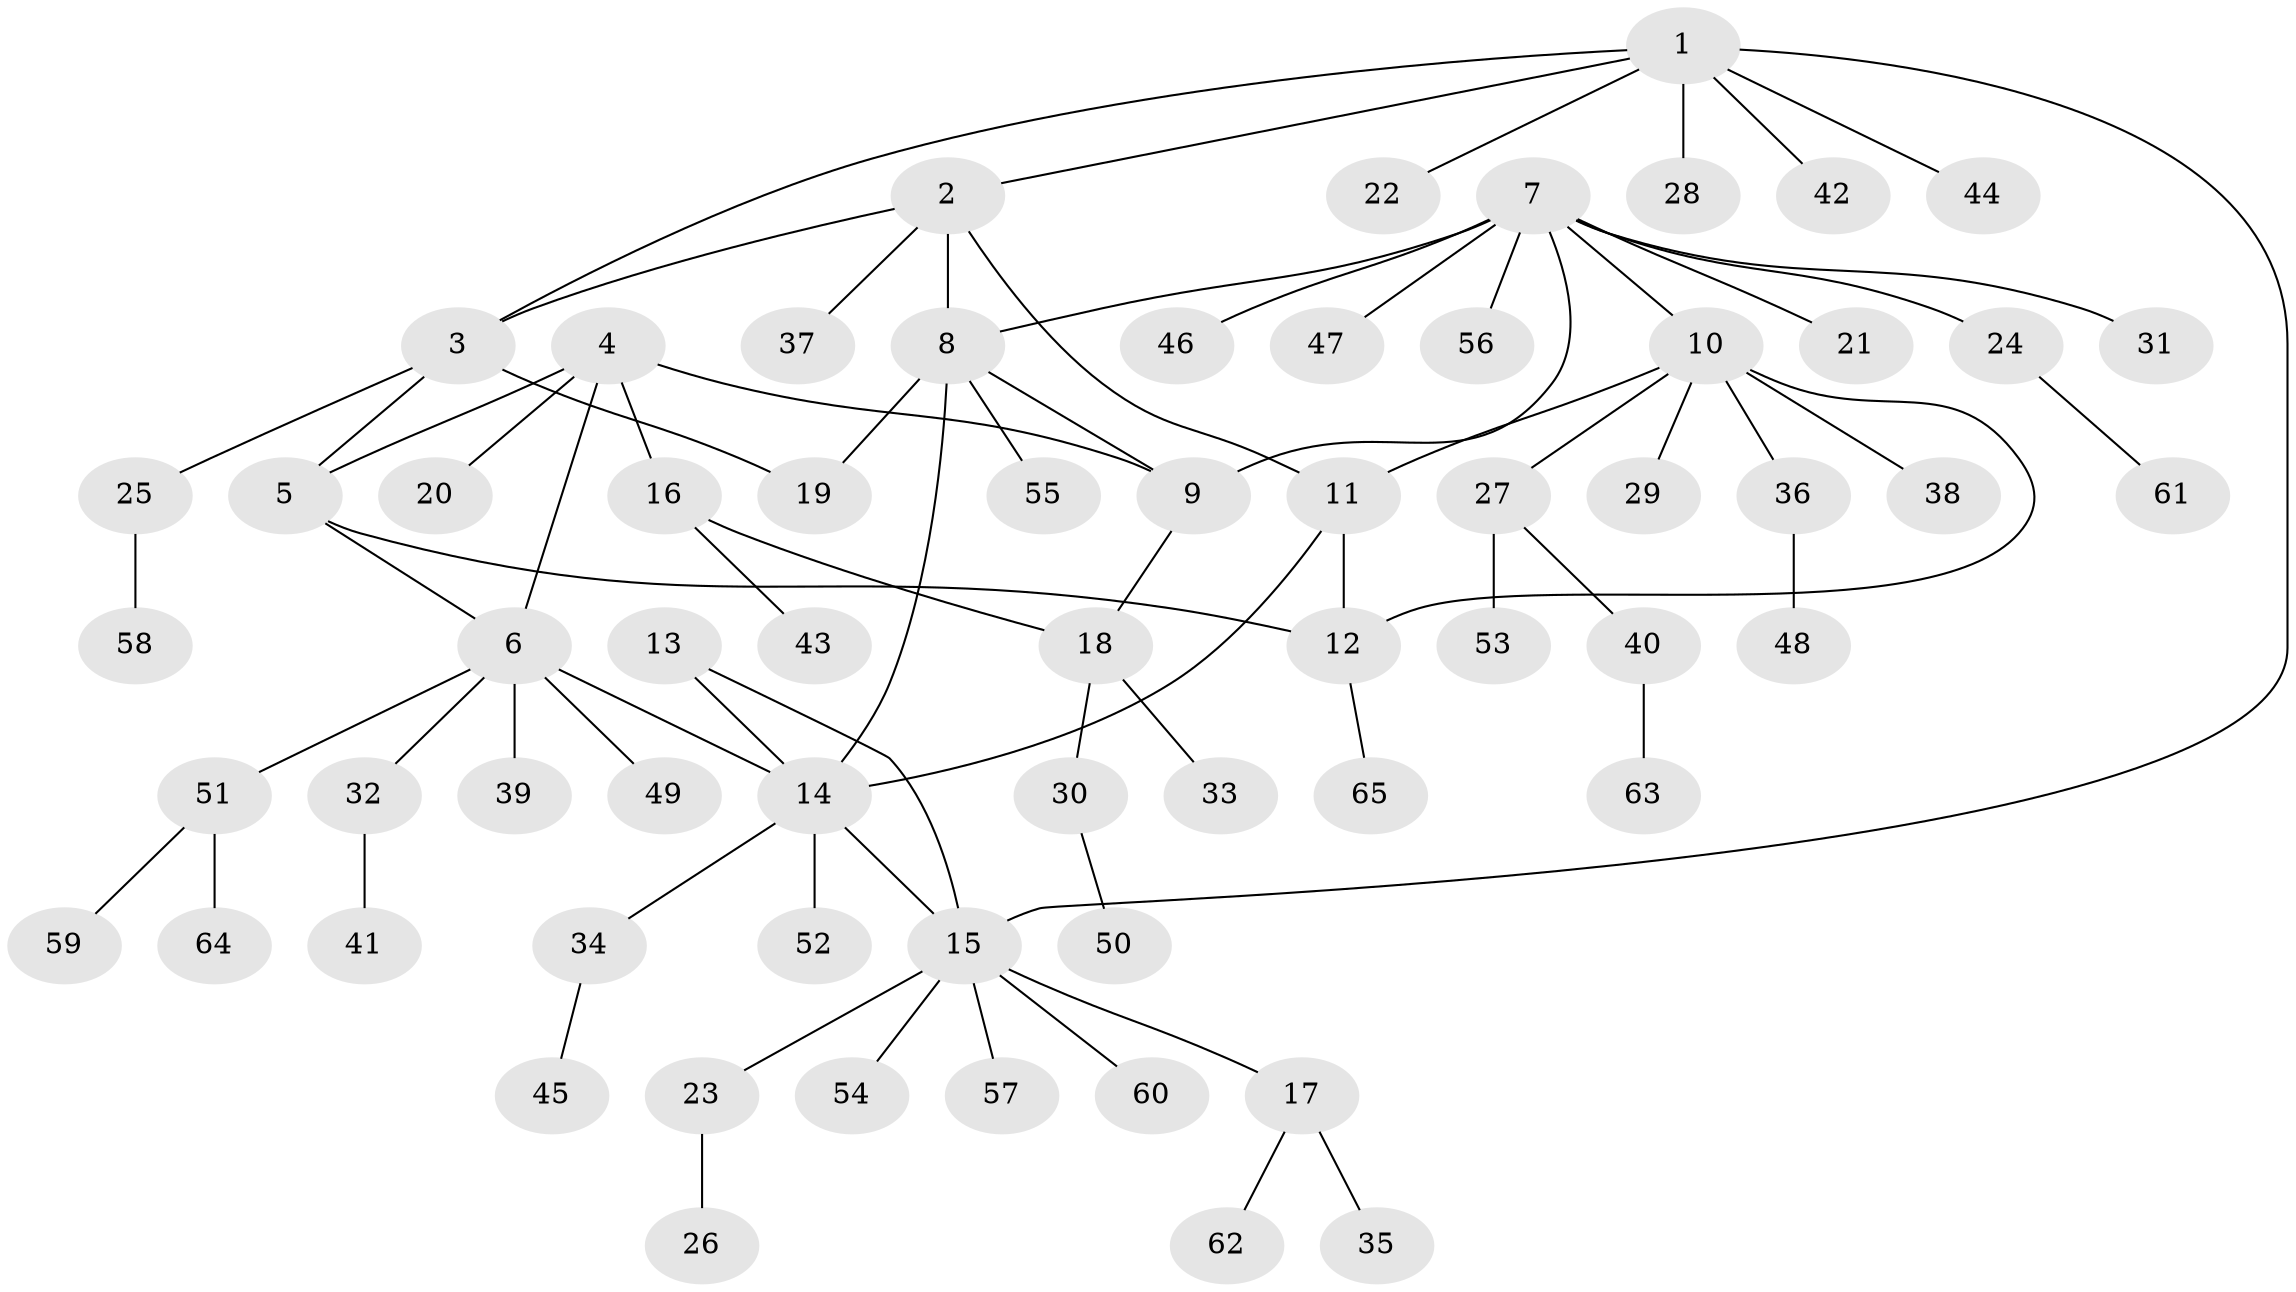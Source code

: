 // coarse degree distribution, {6: 0.07692307692307693, 5: 0.02564102564102564, 7: 0.05128205128205128, 11: 0.02564102564102564, 1: 0.8205128205128205}
// Generated by graph-tools (version 1.1) at 2025/57/03/04/25 21:57:59]
// undirected, 65 vertices, 77 edges
graph export_dot {
graph [start="1"]
  node [color=gray90,style=filled];
  1;
  2;
  3;
  4;
  5;
  6;
  7;
  8;
  9;
  10;
  11;
  12;
  13;
  14;
  15;
  16;
  17;
  18;
  19;
  20;
  21;
  22;
  23;
  24;
  25;
  26;
  27;
  28;
  29;
  30;
  31;
  32;
  33;
  34;
  35;
  36;
  37;
  38;
  39;
  40;
  41;
  42;
  43;
  44;
  45;
  46;
  47;
  48;
  49;
  50;
  51;
  52;
  53;
  54;
  55;
  56;
  57;
  58;
  59;
  60;
  61;
  62;
  63;
  64;
  65;
  1 -- 2;
  1 -- 3;
  1 -- 15;
  1 -- 22;
  1 -- 28;
  1 -- 42;
  1 -- 44;
  2 -- 3;
  2 -- 8;
  2 -- 11;
  2 -- 37;
  3 -- 5;
  3 -- 19;
  3 -- 25;
  4 -- 5;
  4 -- 6;
  4 -- 9;
  4 -- 16;
  4 -- 20;
  5 -- 6;
  5 -- 12;
  6 -- 14;
  6 -- 32;
  6 -- 39;
  6 -- 49;
  6 -- 51;
  7 -- 8;
  7 -- 9;
  7 -- 10;
  7 -- 21;
  7 -- 24;
  7 -- 31;
  7 -- 46;
  7 -- 47;
  7 -- 56;
  8 -- 9;
  8 -- 14;
  8 -- 19;
  8 -- 55;
  9 -- 18;
  10 -- 11;
  10 -- 12;
  10 -- 27;
  10 -- 29;
  10 -- 36;
  10 -- 38;
  11 -- 12;
  11 -- 14;
  12 -- 65;
  13 -- 14;
  13 -- 15;
  14 -- 15;
  14 -- 34;
  14 -- 52;
  15 -- 17;
  15 -- 23;
  15 -- 54;
  15 -- 57;
  15 -- 60;
  16 -- 18;
  16 -- 43;
  17 -- 35;
  17 -- 62;
  18 -- 30;
  18 -- 33;
  23 -- 26;
  24 -- 61;
  25 -- 58;
  27 -- 40;
  27 -- 53;
  30 -- 50;
  32 -- 41;
  34 -- 45;
  36 -- 48;
  40 -- 63;
  51 -- 59;
  51 -- 64;
}
